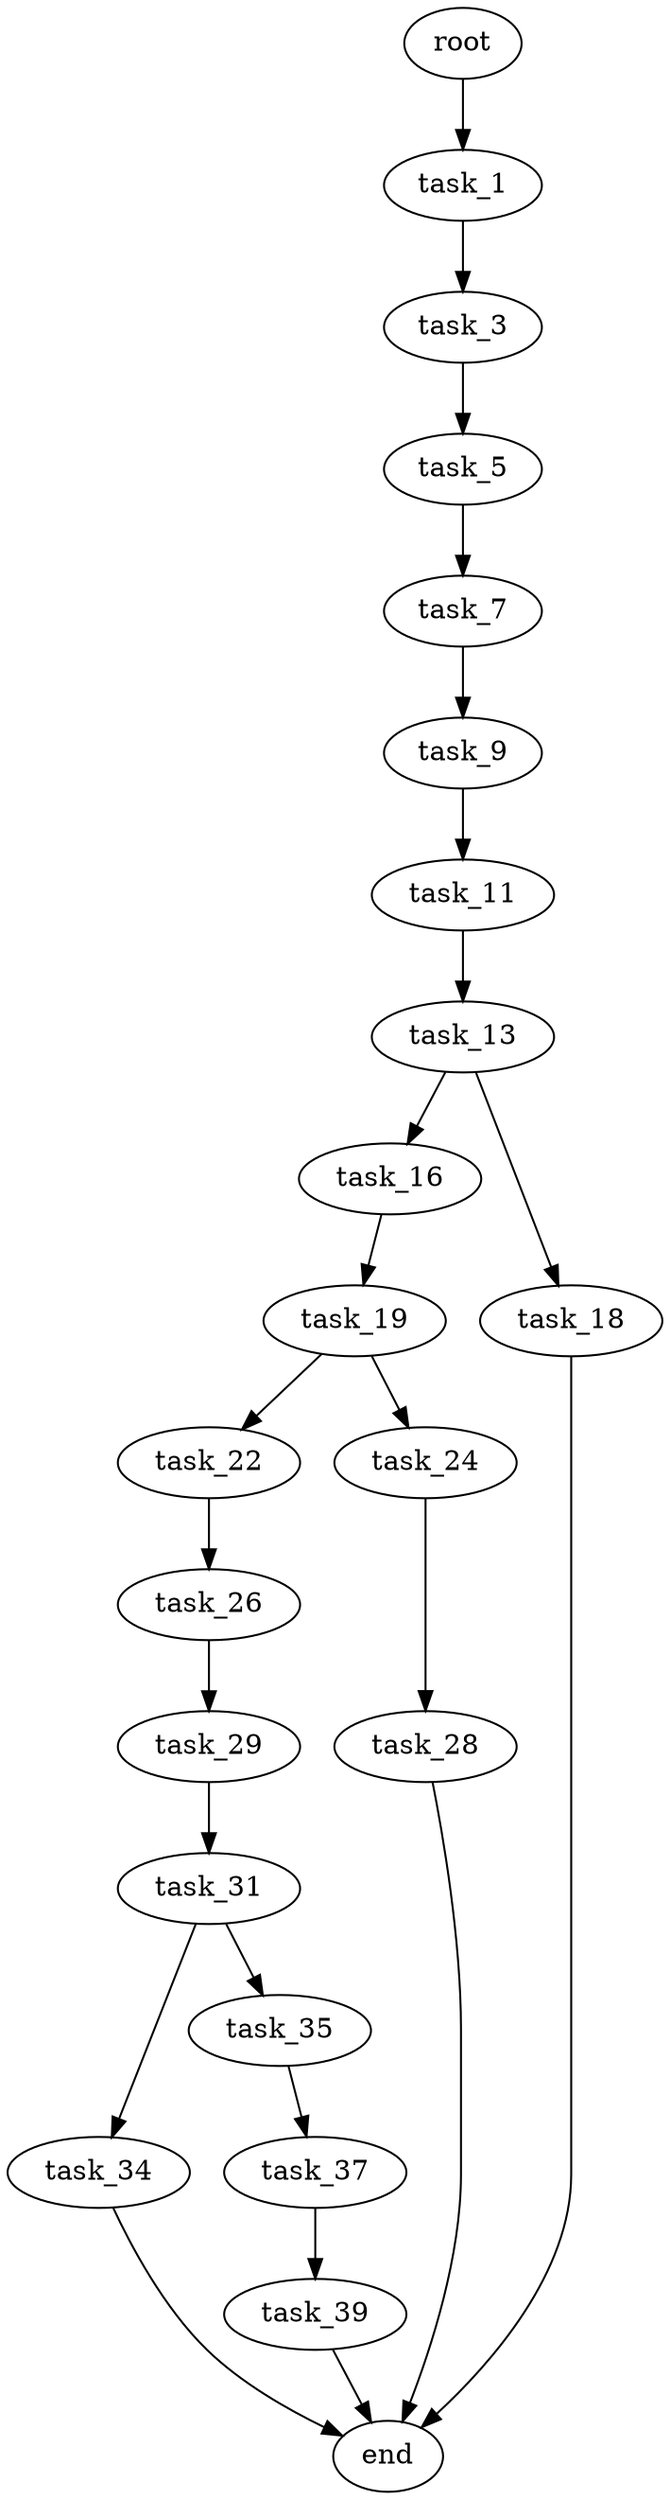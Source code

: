 digraph G {
  root [size="0.000000"];
  task_1 [size="8589934592.000000"];
  task_3 [size="1318823833.000000"];
  task_5 [size="49151395833.000000"];
  task_7 [size="420065440829.000000"];
  task_9 [size="511817540935.000000"];
  task_11 [size="6385994236.000000"];
  task_13 [size="21361040824.000000"];
  task_16 [size="77195218043.000000"];
  task_18 [size="72666119340.000000"];
  task_19 [size="368293445632.000000"];
  end [size="0.000000"];
  task_22 [size="1006102670726.000000"];
  task_24 [size="1073741824000.000000"];
  task_26 [size="40800843372.000000"];
  task_28 [size="21595728226.000000"];
  task_29 [size="134217728000.000000"];
  task_31 [size="66764427716.000000"];
  task_34 [size="1073741824000.000000"];
  task_35 [size="1073741824000.000000"];
  task_37 [size="10766501456.000000"];
  task_39 [size="27807221962.000000"];

  root -> task_1 [size="1.000000"];
  task_1 -> task_3 [size="33554432.000000"];
  task_3 -> task_5 [size="75497472.000000"];
  task_5 -> task_7 [size="75497472.000000"];
  task_7 -> task_9 [size="301989888.000000"];
  task_9 -> task_11 [size="838860800.000000"];
  task_11 -> task_13 [size="209715200.000000"];
  task_13 -> task_16 [size="536870912.000000"];
  task_13 -> task_18 [size="536870912.000000"];
  task_16 -> task_19 [size="75497472.000000"];
  task_18 -> end [size="1.000000"];
  task_19 -> task_22 [size="411041792.000000"];
  task_19 -> task_24 [size="411041792.000000"];
  task_22 -> task_26 [size="838860800.000000"];
  task_24 -> task_28 [size="838860800.000000"];
  task_26 -> task_29 [size="838860800.000000"];
  task_28 -> end [size="1.000000"];
  task_29 -> task_31 [size="209715200.000000"];
  task_31 -> task_34 [size="75497472.000000"];
  task_31 -> task_35 [size="75497472.000000"];
  task_34 -> end [size="1.000000"];
  task_35 -> task_37 [size="838860800.000000"];
  task_37 -> task_39 [size="536870912.000000"];
  task_39 -> end [size="1.000000"];
}
